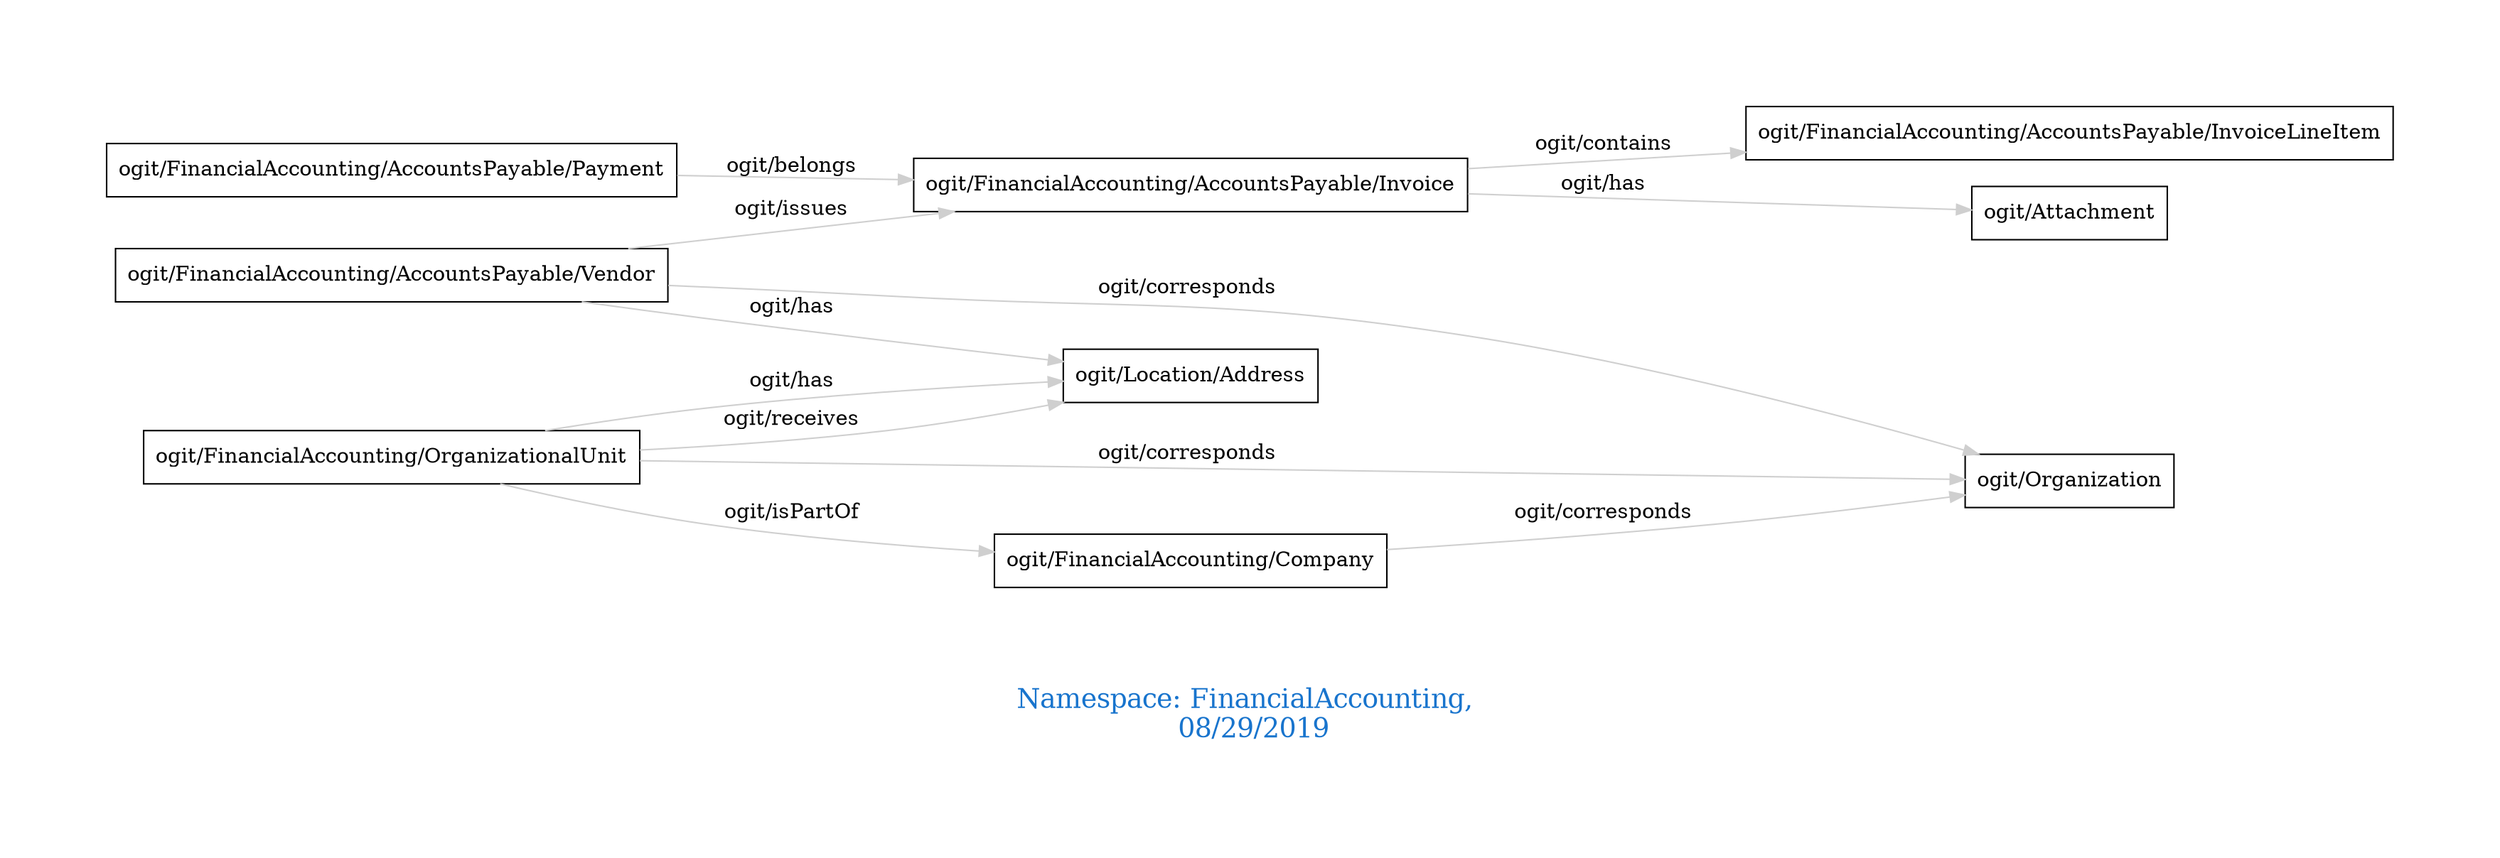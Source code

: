 digraph OGIT_ontology {
 graph [ rankdir= LR,pad=1 
fontsize = 18,
fontcolor= dodgerblue3,label = "\n\n\nNamespace: FinancialAccounting, \n 08/29/2019"];
node[shape=polygon];
edge [  color="gray81"];

   "ogit/FinancialAccounting/AccountsPayable/Invoice" -> "ogit/FinancialAccounting/AccountsPayable/InvoiceLineItem" [label="   ogit/contains    "];
   "ogit/FinancialAccounting/AccountsPayable/Vendor" -> "ogit/Organization" [label="   ogit/corresponds    "];
   "ogit/FinancialAccounting/Company" -> "ogit/Organization" [label="   ogit/corresponds    "];
   "ogit/FinancialAccounting/OrganizationalUnit" -> "ogit/Organization" [label="   ogit/corresponds    "];
   "ogit/FinancialAccounting/AccountsPayable/Vendor" -> "ogit/FinancialAccounting/AccountsPayable/Invoice" [label="   ogit/issues    "];
   "ogit/FinancialAccounting/AccountsPayable/Payment" -> "ogit/FinancialAccounting/AccountsPayable/Invoice" [label="   ogit/belongs    "];
   "ogit/FinancialAccounting/OrganizationalUnit" -> "ogit/Location/Address" [label="   ogit/receives    "];
   "ogit/FinancialAccounting/AccountsPayable/Invoice" -> "ogit/Attachment" [label="   ogit/has    "];
   "ogit/FinancialAccounting/AccountsPayable/Vendor" -> "ogit/Location/Address" [label="   ogit/has    "];
   "ogit/FinancialAccounting/OrganizationalUnit" -> "ogit/Location/Address" [label="   ogit/has    "];
   "ogit/FinancialAccounting/OrganizationalUnit" -> "ogit/FinancialAccounting/Company" [label="   ogit/isPartOf    "];
}

